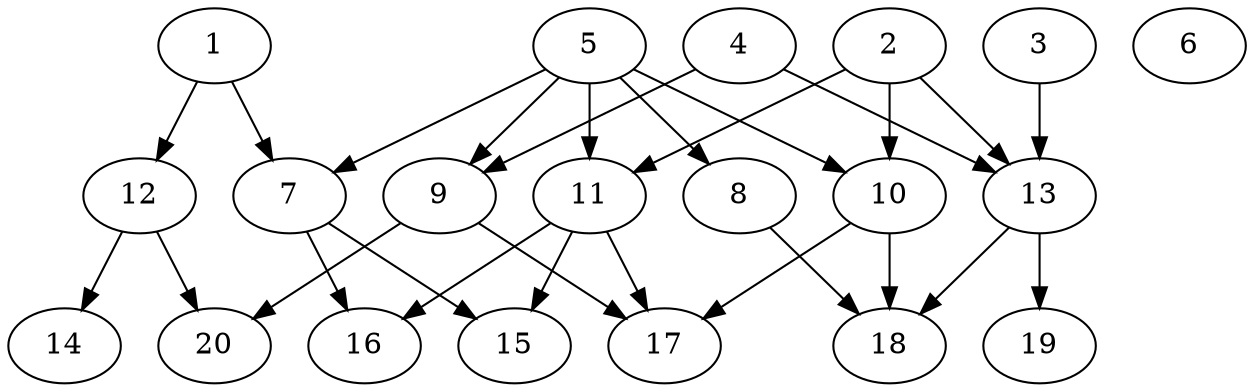 // DAG automatically generated by daggen at Sat Jul 27 15:38:13 2019
// ./daggen --dot -n 20 --ccr 0.3 --fat 0.6 --regular 0.5 --density 0.4 --mindata 5242880 --maxdata 52428800 
digraph G {
  1 [size="29887147", alpha="0.11", expect_size="8966144"] 
  1 -> 7 [size ="8966144"]
  1 -> 12 [size ="8966144"]
  2 [size="161870507", alpha="0.06", expect_size="48561152"] 
  2 -> 10 [size ="48561152"]
  2 -> 11 [size ="48561152"]
  2 -> 13 [size ="48561152"]
  3 [size="149282133", alpha="0.06", expect_size="44784640"] 
  3 -> 13 [size ="44784640"]
  4 [size="102413653", alpha="0.02", expect_size="30724096"] 
  4 -> 9 [size ="30724096"]
  4 -> 13 [size ="30724096"]
  5 [size="110690987", alpha="0.15", expect_size="33207296"] 
  5 -> 7 [size ="33207296"]
  5 -> 8 [size ="33207296"]
  5 -> 9 [size ="33207296"]
  5 -> 10 [size ="33207296"]
  5 -> 11 [size ="33207296"]
  6 [size="149145600", alpha="0.15", expect_size="44743680"] 
  7 [size="117364053", alpha="0.03", expect_size="35209216"] 
  7 -> 15 [size ="35209216"]
  7 -> 16 [size ="35209216"]
  8 [size="77557760", alpha="0.01", expect_size="23267328"] 
  8 -> 18 [size ="23267328"]
  9 [size="41745067", alpha="0.01", expect_size="12523520"] 
  9 -> 17 [size ="12523520"]
  9 -> 20 [size ="12523520"]
  10 [size="119702187", alpha="0.16", expect_size="35910656"] 
  10 -> 17 [size ="35910656"]
  10 -> 18 [size ="35910656"]
  11 [size="102058667", alpha="0.16", expect_size="30617600"] 
  11 -> 15 [size ="30617600"]
  11 -> 16 [size ="30617600"]
  11 -> 17 [size ="30617600"]
  12 [size="32464213", alpha="0.01", expect_size="9739264"] 
  12 -> 14 [size ="9739264"]
  12 -> 20 [size ="9739264"]
  13 [size="77858133", alpha="0.13", expect_size="23357440"] 
  13 -> 18 [size ="23357440"]
  13 -> 19 [size ="23357440"]
  14 [size="124190720", alpha="0.15", expect_size="37257216"] 
  15 [size="136461653", alpha="0.00", expect_size="40938496"] 
  16 [size="96587093", alpha="0.04", expect_size="28976128"] 
  17 [size="59630933", alpha="0.19", expect_size="17889280"] 
  18 [size="85521067", alpha="0.12", expect_size="25656320"] 
  19 [size="94300160", alpha="0.08", expect_size="28290048"] 
  20 [size="102993920", alpha="0.17", expect_size="30898176"] 
}
